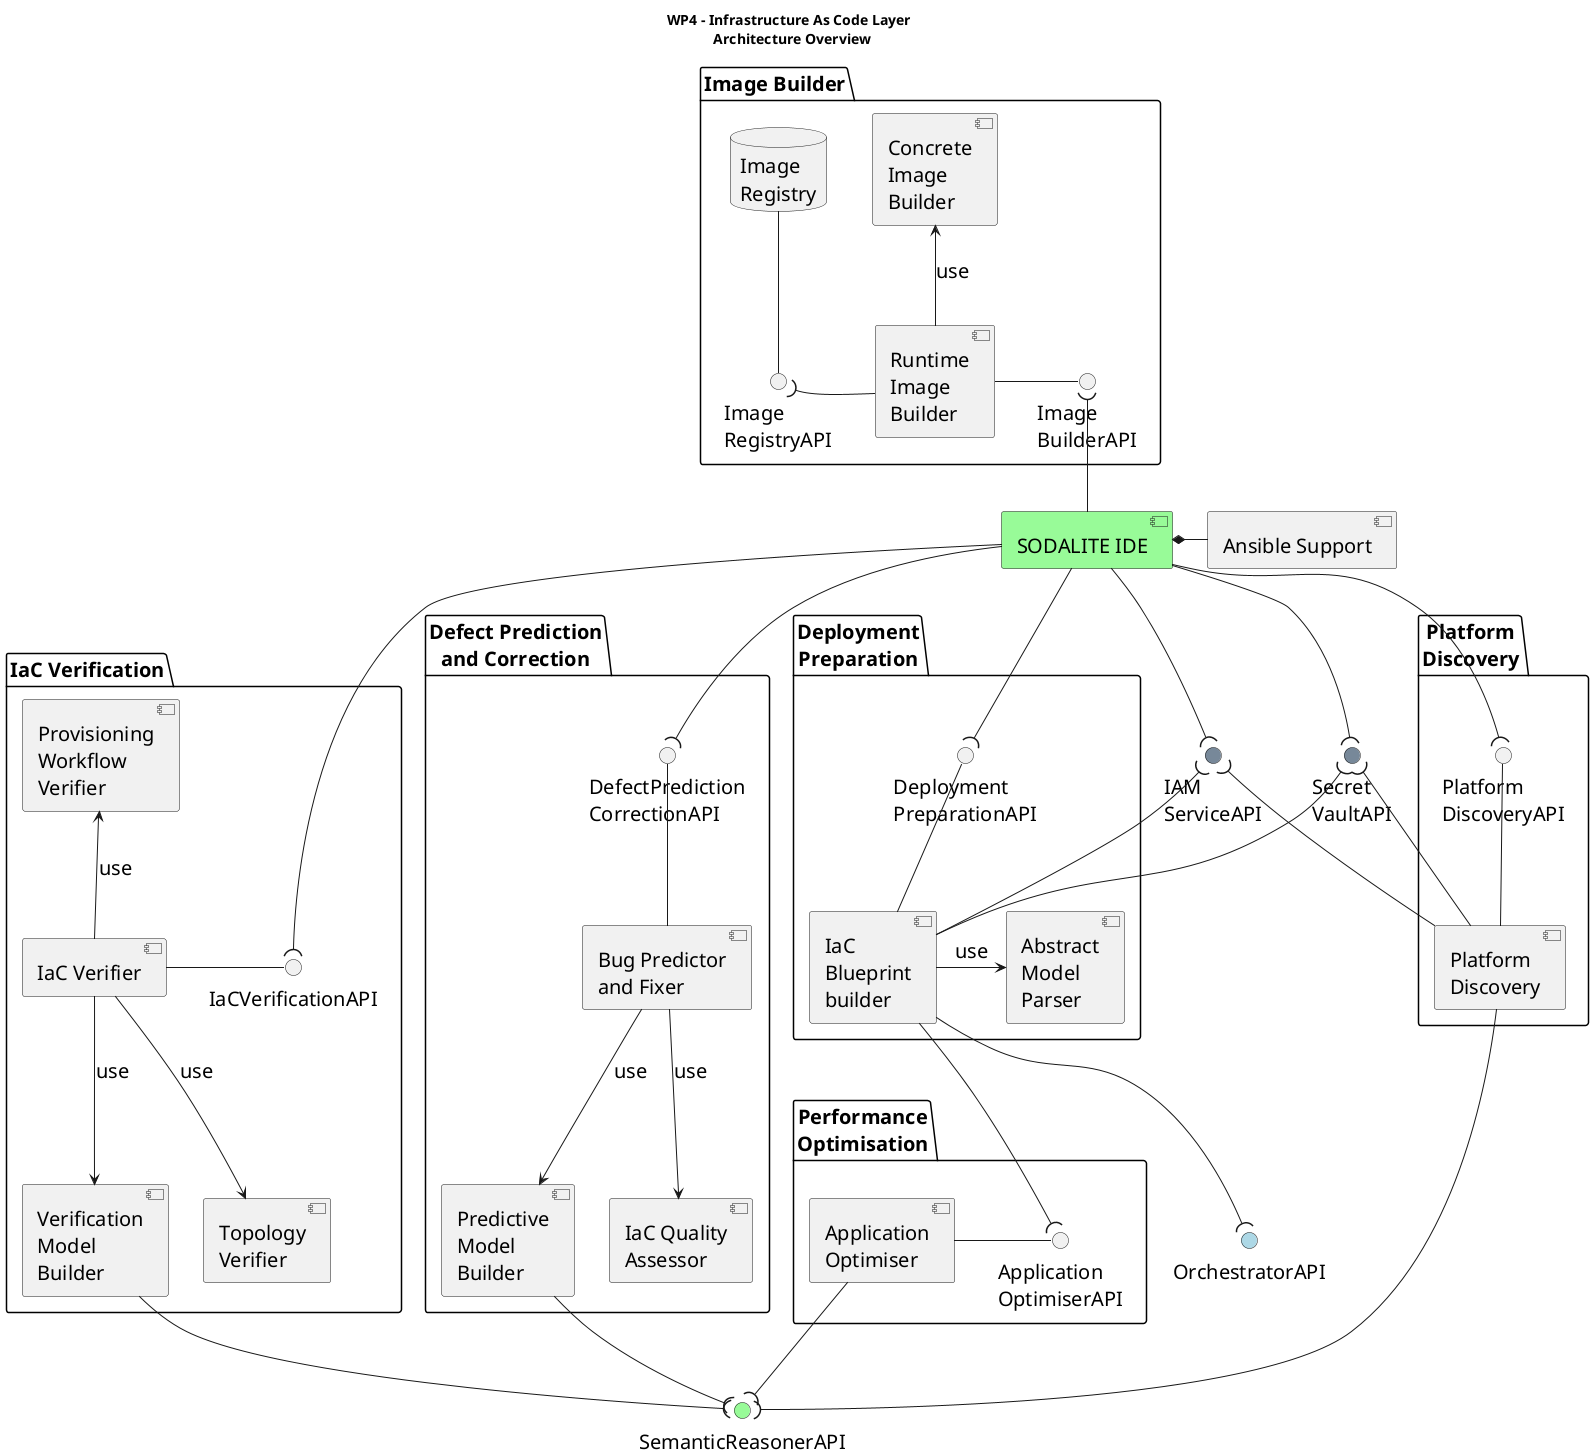 @startuml

title WP4 - Infrastructure As Code Layer \n Architecture Overview

skinparam fixCircleLabelOverlapping true 
skinparam defaultFontSize 20

'reference to WP3
component "SODALITE IDE" as cSIDE #PaleGreen
component "Ansible Support" as cAnsible
cSIDE*-r-cAnsible

'Modelling Layer APIs
interface "SemanticReasonerAPI"  as repoEndpoint #PaleGreen

'security APIs
interface "Secret\nVaultAPI" as VaultAPI #LightSlateGrey
interface "IAM\nServiceAPI" as iIAM #LightSlateGrey

'Runtime Layer APIs
interface "OrchestratorAPI"  as orchEndpoint #LightBlue

'WP4 components and packages
package "Deployment\nPreparation" as pDP {
    component [Abstract\nModel\nParser] as cAbstractModelParser
    component [IaC\nBlueprint\nbuilder] as cIaCBlueprintBuilder
    cIaCBlueprintBuilder -r-> cAbstractModelParser:use
    interface "Deployment\nPreparationAPI"  as iBluePrintGeneratorAPI
    cIaCBlueprintBuilder -u- iBluePrintGeneratorAPI    
}

package "Image Builder" {
    component [Runtime\nImage\nBuilder] as cRuntimeImageBuilder
    component [Concrete\nImage\nBuilder] as cConcreteImageBuilder
    interface "Image\nBuilderAPI"  as iRuntimeImageBuilder
    database "Image\nRegistry" as dIR
    interface "Image\nRegistryAPI" as iIRDataAccess
    cRuntimeImageBuilder -r- iRuntimeImageBuilder
    cRuntimeImageBuilder -u-> cConcreteImageBuilder:use
    dIR -- iIRDataAccess
    cRuntimeImageBuilder -l-( iIRDataAccess
}

package "IaC Verification" as pIV {
    component [IaC Verifier] as cIaCVerifier
    interface "IaCVerificationAPI"  as iIaCVerifier
    cIaCVerifier -r- iIaCVerifier
    component [Verification\nModel\nBuilder] as cVerificationModelBuilder
    component [Topology\nVerifier] as cTopologyVerifier
    component [Provisioning\nWorkflow\nVerifier] as cProvisioningWorkflowVerifier
    cIaCVerifier -d-> cVerificationModelBuilder:use
    cIaCVerifier -d-> cTopologyVerifier:use
    cIaCVerifier -u-> cProvisioningWorkflowVerifier:use
}

package "Defect Prediction\nand Correction" as pDPC {
    component [Bug Predictor\nand Fixer ] as cBugPredictorAndFixer
    interface "DefectPrediction\nCorrectionAPI"  as iBugPredictorAndFixer
    cBugPredictorAndFixer -u- iBugPredictorAndFixer
    component [Predictive\nModel\nBuilder] as cPredictiveModelBuilder
    component [IaC Quality\nAssessor] as cIaCQualityAssessor
    cBugPredictorAndFixer --> cIaCQualityAssessor:use
    cBugPredictorAndFixer --> cPredictiveModelBuilder:use
}

package "Performance\nOptimisation" as packagePO {
    component "Application\nOptimiser" as cApplicationOptimiser
    interface "Application\nOptimiserAPI"  as iApplicationOptimiser
    cApplicationOptimiser -r- iApplicationOptimiser
}


package "Platform\nDiscovery" as packagePD {
    component "Platform\nDiscovery" as cPlatformDiscovery
    interface "Platform\nDiscoveryAPI"  as iPlatformDiscovery
    cPlatformDiscovery -u- iPlatformDiscovery
}

cSIDE -d-( iBluePrintGeneratorAPI
cSIDE -d-( iIaCVerifier
cSIDE -d-( iBugPredictorAndFixer
cSIDE -d-( iPlatformDiscovery
cSIDE -d-( iIAM
cSIDE -d-( VaultAPI

cIaCBlueprintBuilder -d-( iApplicationOptimiser
cSIDE -u-( iRuntimeImageBuilder

cPredictiveModelBuilder -d-( repoEndpoint
cVerificationModelBuilder -d-( repoEndpoint
cApplicationOptimiser -d-( repoEndpoint
cPlatformDiscovery -d-( repoEndpoint

cPlatformDiscovery -u-( iIAM
cPlatformDiscovery -u-( VaultAPI
cIaCBlueprintBuilder -u-( iIAM
cIaCBlueprintBuilder -u-( VaultAPI
cIaCBlueprintBuilder -d-( orchEndpoint
@enduml
